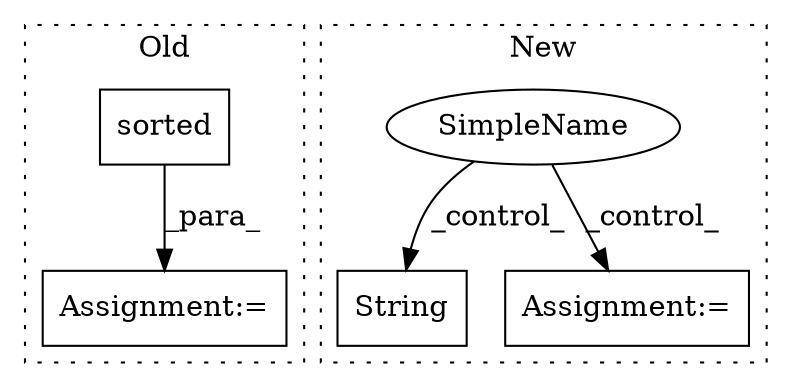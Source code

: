 digraph G {
subgraph cluster0 {
1 [label="sorted" a="32" s="8157,8344" l="7,1" shape="box"];
3 [label="Assignment:=" a="7" s="8156" l="1" shape="box"];
label = "Old";
style="dotted";
}
subgraph cluster1 {
2 [label="String" a="32" s="10100,10114" l="7,1" shape="box"];
4 [label="SimpleName" a="42" s="" l="" shape="ellipse"];
5 [label="Assignment:=" a="7" s="10320" l="1" shape="box"];
label = "New";
style="dotted";
}
1 -> 3 [label="_para_"];
4 -> 5 [label="_control_"];
4 -> 2 [label="_control_"];
}